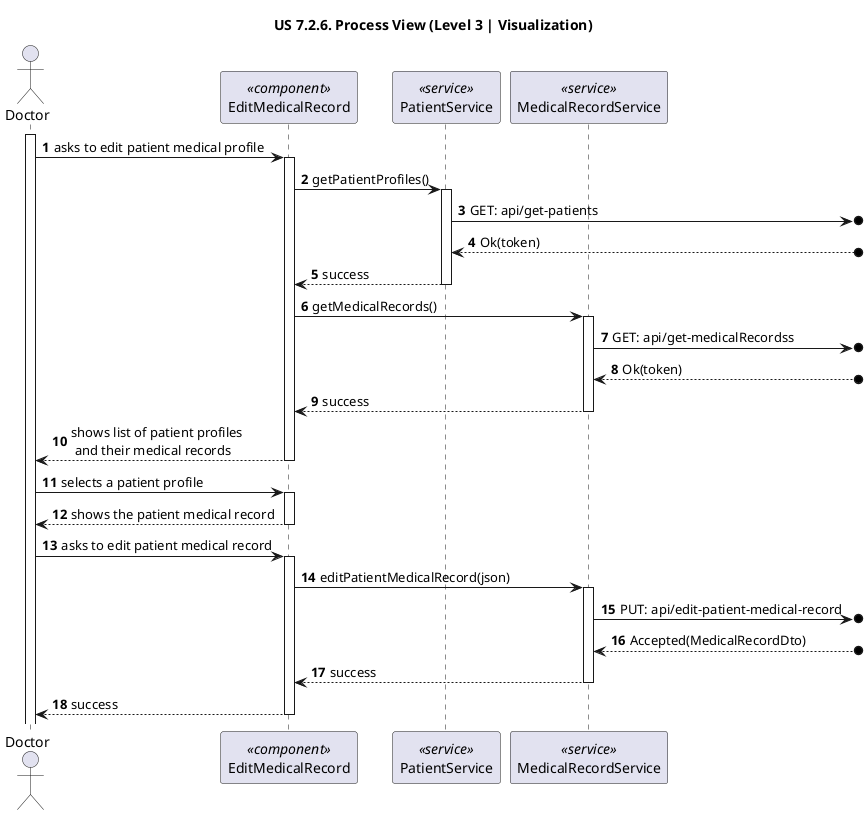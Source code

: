 @startuml
'https://plantuml.com/sequence-diagram

title "US 7.2.6. Process View (Level 3 | Visualization)"

autonumber
actor "Doctor" as USER
participant "EditMedicalRecord" as UPP <<component>>
participant "PatientService" as PS <<service>>
participant "MedicalRecordService" as MRS <<service>>

activate USER
USER -> UPP : asks to edit patient medical profile
activate UPP

UPP -> PS : getPatientProfiles()
activate PS

PS ->o] : GET: api/get-patients

PS <--o] : Ok(token)

PS --> UPP: success
deactivate PS

UPP -> MRS : getMedicalRecords()
activate MRS

MRS ->o] : GET: api/get-medicalRecordss

MRS <--o] : Ok(token)

MRS --> UPP: success
deactivate MRS

UPP --> USER: shows list of patient profiles\n and their medical records
deactivate UPP

USER-> UPP : selects a patient profile
activate UPP

USER <-- UPP : shows the patient medical record
deactivate UPP

USER -> UPP : asks to edit patient medical record
activate UPP

UPP -> MRS : editPatientMedicalRecord(json)
activate MRS

MRS ->o] : PUT: api/edit-patient-medical-record

MRS <--o] : Accepted(MedicalRecordDto)

MRS --> UPP: success
deactivate MRS

UPP --> USER: success
deactivate UPP

@enduml